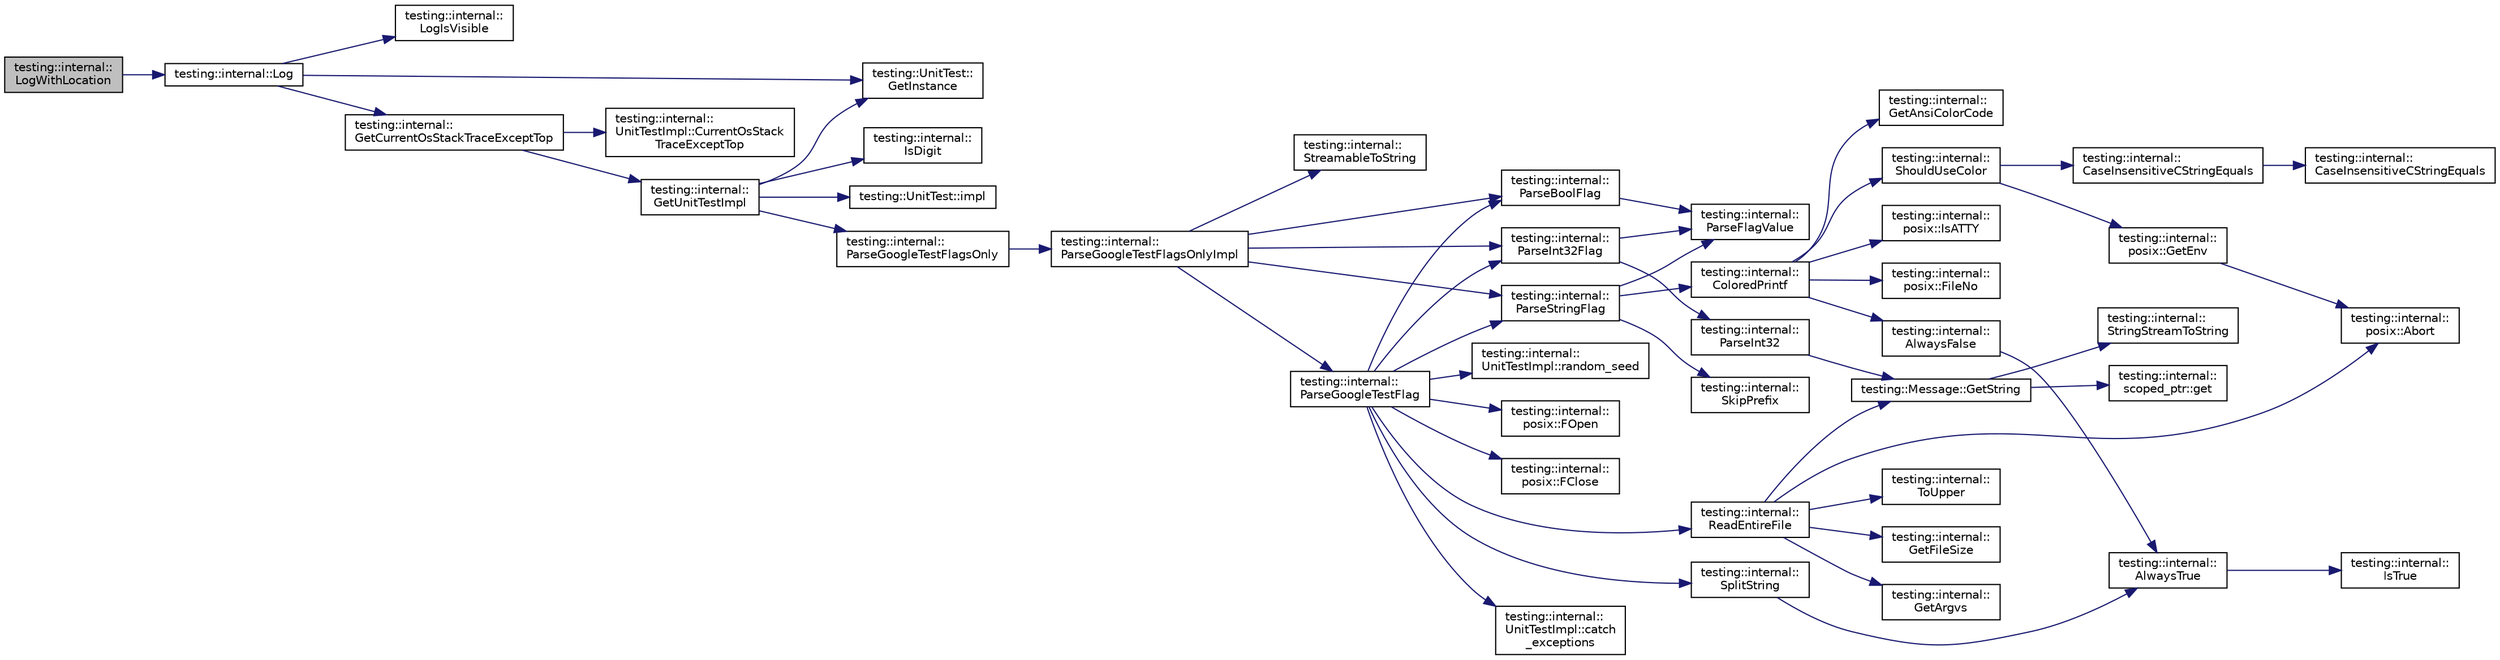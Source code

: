 digraph "testing::internal::LogWithLocation"
{
  edge [fontname="Helvetica",fontsize="10",labelfontname="Helvetica",labelfontsize="10"];
  node [fontname="Helvetica",fontsize="10",shape=record];
  rankdir="LR";
  Node1804 [label="testing::internal::\lLogWithLocation",height=0.2,width=0.4,color="black", fillcolor="grey75", style="filled", fontcolor="black"];
  Node1804 -> Node1805 [color="midnightblue",fontsize="10",style="solid",fontname="Helvetica"];
  Node1805 [label="testing::internal::Log",height=0.2,width=0.4,color="black", fillcolor="white", style="filled",URL="$d0/da7/namespacetesting_1_1internal.html#a8a57ce0412334a3f487bbaa8321febbe"];
  Node1805 -> Node1806 [color="midnightblue",fontsize="10",style="solid",fontname="Helvetica"];
  Node1806 [label="testing::internal::\lLogIsVisible",height=0.2,width=0.4,color="black", fillcolor="white", style="filled",URL="$d0/da7/namespacetesting_1_1internal.html#a69ffdba5ee36743e88d8f89b79e566ff"];
  Node1805 -> Node1807 [color="midnightblue",fontsize="10",style="solid",fontname="Helvetica"];
  Node1807 [label="testing::internal::\lGetCurrentOsStackTraceExceptTop",height=0.2,width=0.4,color="black", fillcolor="white", style="filled",URL="$d0/da7/namespacetesting_1_1internal.html#aeb475922b8cd1e6c60ac052bbc396e62"];
  Node1807 -> Node1808 [color="midnightblue",fontsize="10",style="solid",fontname="Helvetica"];
  Node1808 [label="testing::internal::\lGetUnitTestImpl",height=0.2,width=0.4,color="black", fillcolor="white", style="filled",URL="$d0/da7/namespacetesting_1_1internal.html#a9bd0caf5d16512de38b39599c13ee634"];
  Node1808 -> Node1809 [color="midnightblue",fontsize="10",style="solid",fontname="Helvetica"];
  Node1809 [label="testing::UnitTest::\lGetInstance",height=0.2,width=0.4,color="black", fillcolor="white", style="filled",URL="$d7/d47/classtesting_1_1_unit_test.html#a24192400b70b3b946746954e9574fb8e"];
  Node1808 -> Node1810 [color="midnightblue",fontsize="10",style="solid",fontname="Helvetica"];
  Node1810 [label="testing::UnitTest::impl",height=0.2,width=0.4,color="black", fillcolor="white", style="filled",URL="$d7/d47/classtesting_1_1_unit_test.html#a4df5d11a58affb337d7fa62eaa07690e"];
  Node1808 -> Node1811 [color="midnightblue",fontsize="10",style="solid",fontname="Helvetica"];
  Node1811 [label="testing::internal::\lParseGoogleTestFlagsOnly",height=0.2,width=0.4,color="black", fillcolor="white", style="filled",URL="$d0/da7/namespacetesting_1_1internal.html#a472880afbcc592a41e3d623e2dec8412"];
  Node1811 -> Node1812 [color="midnightblue",fontsize="10",style="solid",fontname="Helvetica"];
  Node1812 [label="testing::internal::\lParseGoogleTestFlagsOnlyImpl",height=0.2,width=0.4,color="black", fillcolor="white", style="filled",URL="$d0/da7/namespacetesting_1_1internal.html#ae4c46ce8c3d016848fff52cc5133f2ac"];
  Node1812 -> Node1813 [color="midnightblue",fontsize="10",style="solid",fontname="Helvetica"];
  Node1813 [label="testing::internal::\lStreamableToString",height=0.2,width=0.4,color="black", fillcolor="white", style="filled",URL="$d0/da7/namespacetesting_1_1internal.html#aad4beed95d0846e6ffc5da0978ef3bb9"];
  Node1812 -> Node1814 [color="midnightblue",fontsize="10",style="solid",fontname="Helvetica"];
  Node1814 [label="testing::internal::\lParseBoolFlag",height=0.2,width=0.4,color="black", fillcolor="white", style="filled",URL="$d0/da7/namespacetesting_1_1internal.html#ada3b98e7cfe93f4ba2053c470d9e3e51"];
  Node1814 -> Node1815 [color="midnightblue",fontsize="10",style="solid",fontname="Helvetica"];
  Node1815 [label="testing::internal::\lParseFlagValue",height=0.2,width=0.4,color="black", fillcolor="white", style="filled",URL="$d0/da7/namespacetesting_1_1internal.html#a8bfd56af5e4a89bfb76f7e1723e41b03"];
  Node1812 -> Node1816 [color="midnightblue",fontsize="10",style="solid",fontname="Helvetica"];
  Node1816 [label="testing::internal::\lParseInt32Flag",height=0.2,width=0.4,color="black", fillcolor="white", style="filled",URL="$d0/da7/namespacetesting_1_1internal.html#ae3449e173767750b613114ceac6d916a"];
  Node1816 -> Node1815 [color="midnightblue",fontsize="10",style="solid",fontname="Helvetica"];
  Node1816 -> Node1817 [color="midnightblue",fontsize="10",style="solid",fontname="Helvetica"];
  Node1817 [label="testing::internal::\lParseInt32",height=0.2,width=0.4,color="black", fillcolor="white", style="filled",URL="$d0/da7/namespacetesting_1_1internal.html#ac06fc81336a3d80755f4020d34321766"];
  Node1817 -> Node1818 [color="midnightblue",fontsize="10",style="solid",fontname="Helvetica"];
  Node1818 [label="testing::Message::GetString",height=0.2,width=0.4,color="black", fillcolor="white", style="filled",URL="$d2/da9/classtesting_1_1_message.html#a2cdc4df62bdcc9df37651a1cf527704e"];
  Node1818 -> Node1819 [color="midnightblue",fontsize="10",style="solid",fontname="Helvetica"];
  Node1819 [label="testing::internal::\lStringStreamToString",height=0.2,width=0.4,color="black", fillcolor="white", style="filled",URL="$d0/da7/namespacetesting_1_1internal.html#ac0a2b7f69fc829d80a39e925b6417e39"];
  Node1818 -> Node1820 [color="midnightblue",fontsize="10",style="solid",fontname="Helvetica"];
  Node1820 [label="testing::internal::\lscoped_ptr::get",height=0.2,width=0.4,color="black", fillcolor="white", style="filled",URL="$de/d6a/classtesting_1_1internal_1_1scoped__ptr.html#aa5984291e12453f1e81b7676d1fa26fd"];
  Node1812 -> Node1821 [color="midnightblue",fontsize="10",style="solid",fontname="Helvetica"];
  Node1821 [label="testing::internal::\lParseStringFlag",height=0.2,width=0.4,color="black", fillcolor="white", style="filled",URL="$d0/da7/namespacetesting_1_1internal.html#aa4ce312efaaf7a97aac2303173afe021"];
  Node1821 -> Node1815 [color="midnightblue",fontsize="10",style="solid",fontname="Helvetica"];
  Node1821 -> Node1822 [color="midnightblue",fontsize="10",style="solid",fontname="Helvetica"];
  Node1822 [label="testing::internal::\lSkipPrefix",height=0.2,width=0.4,color="black", fillcolor="white", style="filled",URL="$d0/da7/namespacetesting_1_1internal.html#a244d9a3765727306b597b8992ab84036"];
  Node1821 -> Node1823 [color="midnightblue",fontsize="10",style="solid",fontname="Helvetica"];
  Node1823 [label="testing::internal::\lColoredPrintf",height=0.2,width=0.4,color="black", fillcolor="white", style="filled",URL="$d0/da7/namespacetesting_1_1internal.html#adef3055706176001364e54eb73a87e31"];
  Node1823 -> Node1824 [color="midnightblue",fontsize="10",style="solid",fontname="Helvetica"];
  Node1824 [label="testing::internal::\lAlwaysFalse",height=0.2,width=0.4,color="black", fillcolor="white", style="filled",URL="$d0/da7/namespacetesting_1_1internal.html#a4b24c851ab13569b1b15b3d259b60d2e"];
  Node1824 -> Node1825 [color="midnightblue",fontsize="10",style="solid",fontname="Helvetica"];
  Node1825 [label="testing::internal::\lAlwaysTrue",height=0.2,width=0.4,color="black", fillcolor="white", style="filled",URL="$d0/da7/namespacetesting_1_1internal.html#a922c9da63cd4bf94fc473b9ecac76414"];
  Node1825 -> Node1826 [color="midnightblue",fontsize="10",style="solid",fontname="Helvetica"];
  Node1826 [label="testing::internal::\lIsTrue",height=0.2,width=0.4,color="black", fillcolor="white", style="filled",URL="$d0/da7/namespacetesting_1_1internal.html#a527b9bcc13669b9a16400c8514266254"];
  Node1823 -> Node1827 [color="midnightblue",fontsize="10",style="solid",fontname="Helvetica"];
  Node1827 [label="testing::internal::\lShouldUseColor",height=0.2,width=0.4,color="black", fillcolor="white", style="filled",URL="$d0/da7/namespacetesting_1_1internal.html#ac1db1b4603967a6c4404f31cbbac31a6"];
  Node1827 -> Node1828 [color="midnightblue",fontsize="10",style="solid",fontname="Helvetica"];
  Node1828 [label="testing::internal::\lCaseInsensitiveCStringEquals",height=0.2,width=0.4,color="black", fillcolor="white", style="filled",URL="$d0/da7/namespacetesting_1_1internal.html#aebfd0cd34de52d7973a5b2d03ba848cf"];
  Node1828 -> Node1829 [color="midnightblue",fontsize="10",style="solid",fontname="Helvetica"];
  Node1829 [label="testing::internal::\lCaseInsensitiveCStringEquals",height=0.2,width=0.4,color="black", fillcolor="white", style="filled",URL="$d0/da7/namespacetesting_1_1internal.html#ad5b31f61a3cc5b4226d3560f5b48f4dd"];
  Node1827 -> Node1830 [color="midnightblue",fontsize="10",style="solid",fontname="Helvetica"];
  Node1830 [label="testing::internal::\lposix::GetEnv",height=0.2,width=0.4,color="black", fillcolor="white", style="filled",URL="$d0/d81/namespacetesting_1_1internal_1_1posix.html#a1d5e3da5a27eed25986859fa83cafe95"];
  Node1830 -> Node1831 [color="midnightblue",fontsize="10",style="solid",fontname="Helvetica"];
  Node1831 [label="testing::internal::\lposix::Abort",height=0.2,width=0.4,color="black", fillcolor="white", style="filled",URL="$d0/d81/namespacetesting_1_1internal_1_1posix.html#a69b8278c59359dd6a6f941b4643db9fb"];
  Node1823 -> Node1832 [color="midnightblue",fontsize="10",style="solid",fontname="Helvetica"];
  Node1832 [label="testing::internal::\lposix::IsATTY",height=0.2,width=0.4,color="black", fillcolor="white", style="filled",URL="$d0/d81/namespacetesting_1_1internal_1_1posix.html#a16ebe936b3a8ea462a94191635aedc27"];
  Node1823 -> Node1833 [color="midnightblue",fontsize="10",style="solid",fontname="Helvetica"];
  Node1833 [label="testing::internal::\lposix::FileNo",height=0.2,width=0.4,color="black", fillcolor="white", style="filled",URL="$d0/d81/namespacetesting_1_1internal_1_1posix.html#a3117b067e1f942a2031e666953120ccc"];
  Node1823 -> Node1834 [color="midnightblue",fontsize="10",style="solid",fontname="Helvetica"];
  Node1834 [label="testing::internal::\lGetAnsiColorCode",height=0.2,width=0.4,color="black", fillcolor="white", style="filled",URL="$d0/da7/namespacetesting_1_1internal.html#a0aefb9deb60e90f19c236559837303d8"];
  Node1812 -> Node1835 [color="midnightblue",fontsize="10",style="solid",fontname="Helvetica"];
  Node1835 [label="testing::internal::\lParseGoogleTestFlag",height=0.2,width=0.4,color="black", fillcolor="white", style="filled",URL="$d0/da7/namespacetesting_1_1internal.html#afccff08aa2b1ede0dd32c1364a5dee42"];
  Node1835 -> Node1814 [color="midnightblue",fontsize="10",style="solid",fontname="Helvetica"];
  Node1835 -> Node1836 [color="midnightblue",fontsize="10",style="solid",fontname="Helvetica"];
  Node1836 [label="testing::internal::\lUnitTestImpl::catch\l_exceptions",height=0.2,width=0.4,color="black", fillcolor="white", style="filled",URL="$d7/dda/classtesting_1_1internal_1_1_unit_test_impl.html#aa311b980783a9cfb547831f7b19e3f3a"];
  Node1835 -> Node1821 [color="midnightblue",fontsize="10",style="solid",fontname="Helvetica"];
  Node1835 -> Node1816 [color="midnightblue",fontsize="10",style="solid",fontname="Helvetica"];
  Node1835 -> Node1837 [color="midnightblue",fontsize="10",style="solid",fontname="Helvetica"];
  Node1837 [label="testing::internal::\lUnitTestImpl::random_seed",height=0.2,width=0.4,color="black", fillcolor="white", style="filled",URL="$d7/dda/classtesting_1_1internal_1_1_unit_test_impl.html#a625b9fb6d17b008c44fc902255e6343c"];
  Node1835 -> Node1838 [color="midnightblue",fontsize="10",style="solid",fontname="Helvetica"];
  Node1838 [label="testing::internal::\lposix::FOpen",height=0.2,width=0.4,color="black", fillcolor="white", style="filled",URL="$d0/d81/namespacetesting_1_1internal_1_1posix.html#a4042201dcc4932641d484e7ddf94de7d"];
  Node1835 -> Node1839 [color="midnightblue",fontsize="10",style="solid",fontname="Helvetica"];
  Node1839 [label="testing::internal::\lReadEntireFile",height=0.2,width=0.4,color="black", fillcolor="white", style="filled",URL="$d0/da7/namespacetesting_1_1internal.html#a2cc0be60c54a8701423fe5297e1349ee"];
  Node1839 -> Node1840 [color="midnightblue",fontsize="10",style="solid",fontname="Helvetica"];
  Node1840 [label="testing::internal::\lGetFileSize",height=0.2,width=0.4,color="black", fillcolor="white", style="filled",URL="$d0/da7/namespacetesting_1_1internal.html#a06ca3f65f5e85c9ce7299b9e4cd52408"];
  Node1839 -> Node1841 [color="midnightblue",fontsize="10",style="solid",fontname="Helvetica"];
  Node1841 [label="testing::internal::\lGetArgvs",height=0.2,width=0.4,color="black", fillcolor="white", style="filled",URL="$d0/da7/namespacetesting_1_1internal.html#a344160f771a3b754fa4e54b6e9846b23"];
  Node1839 -> Node1831 [color="midnightblue",fontsize="10",style="solid",fontname="Helvetica"];
  Node1839 -> Node1842 [color="midnightblue",fontsize="10",style="solid",fontname="Helvetica"];
  Node1842 [label="testing::internal::\lToUpper",height=0.2,width=0.4,color="black", fillcolor="white", style="filled",URL="$d0/da7/namespacetesting_1_1internal.html#ac1b876a8133895bd553d4780ecaa1e3a"];
  Node1839 -> Node1818 [color="midnightblue",fontsize="10",style="solid",fontname="Helvetica"];
  Node1835 -> Node1843 [color="midnightblue",fontsize="10",style="solid",fontname="Helvetica"];
  Node1843 [label="testing::internal::\lposix::FClose",height=0.2,width=0.4,color="black", fillcolor="white", style="filled",URL="$d0/d81/namespacetesting_1_1internal_1_1posix.html#af4beeaaa8d62916d5e3b644a1ddfbd6b"];
  Node1835 -> Node1844 [color="midnightblue",fontsize="10",style="solid",fontname="Helvetica"];
  Node1844 [label="testing::internal::\lSplitString",height=0.2,width=0.4,color="black", fillcolor="white", style="filled",URL="$d0/da7/namespacetesting_1_1internal.html#a8eb8eddf760375a490e007b20777ec56"];
  Node1844 -> Node1825 [color="midnightblue",fontsize="10",style="solid",fontname="Helvetica"];
  Node1808 -> Node1845 [color="midnightblue",fontsize="10",style="solid",fontname="Helvetica"];
  Node1845 [label="testing::internal::\lIsDigit",height=0.2,width=0.4,color="black", fillcolor="white", style="filled",URL="$d0/da7/namespacetesting_1_1internal.html#a4bd96b7fa6486802d33ddc217af55a39"];
  Node1807 -> Node1846 [color="midnightblue",fontsize="10",style="solid",fontname="Helvetica"];
  Node1846 [label="testing::internal::\lUnitTestImpl::CurrentOsStack\lTraceExceptTop",height=0.2,width=0.4,color="black", fillcolor="white", style="filled",URL="$d7/dda/classtesting_1_1internal_1_1_unit_test_impl.html#a61c0a51ac4e57d9f884f646ca6dd2210"];
  Node1805 -> Node1809 [color="midnightblue",fontsize="10",style="solid",fontname="Helvetica"];
}
